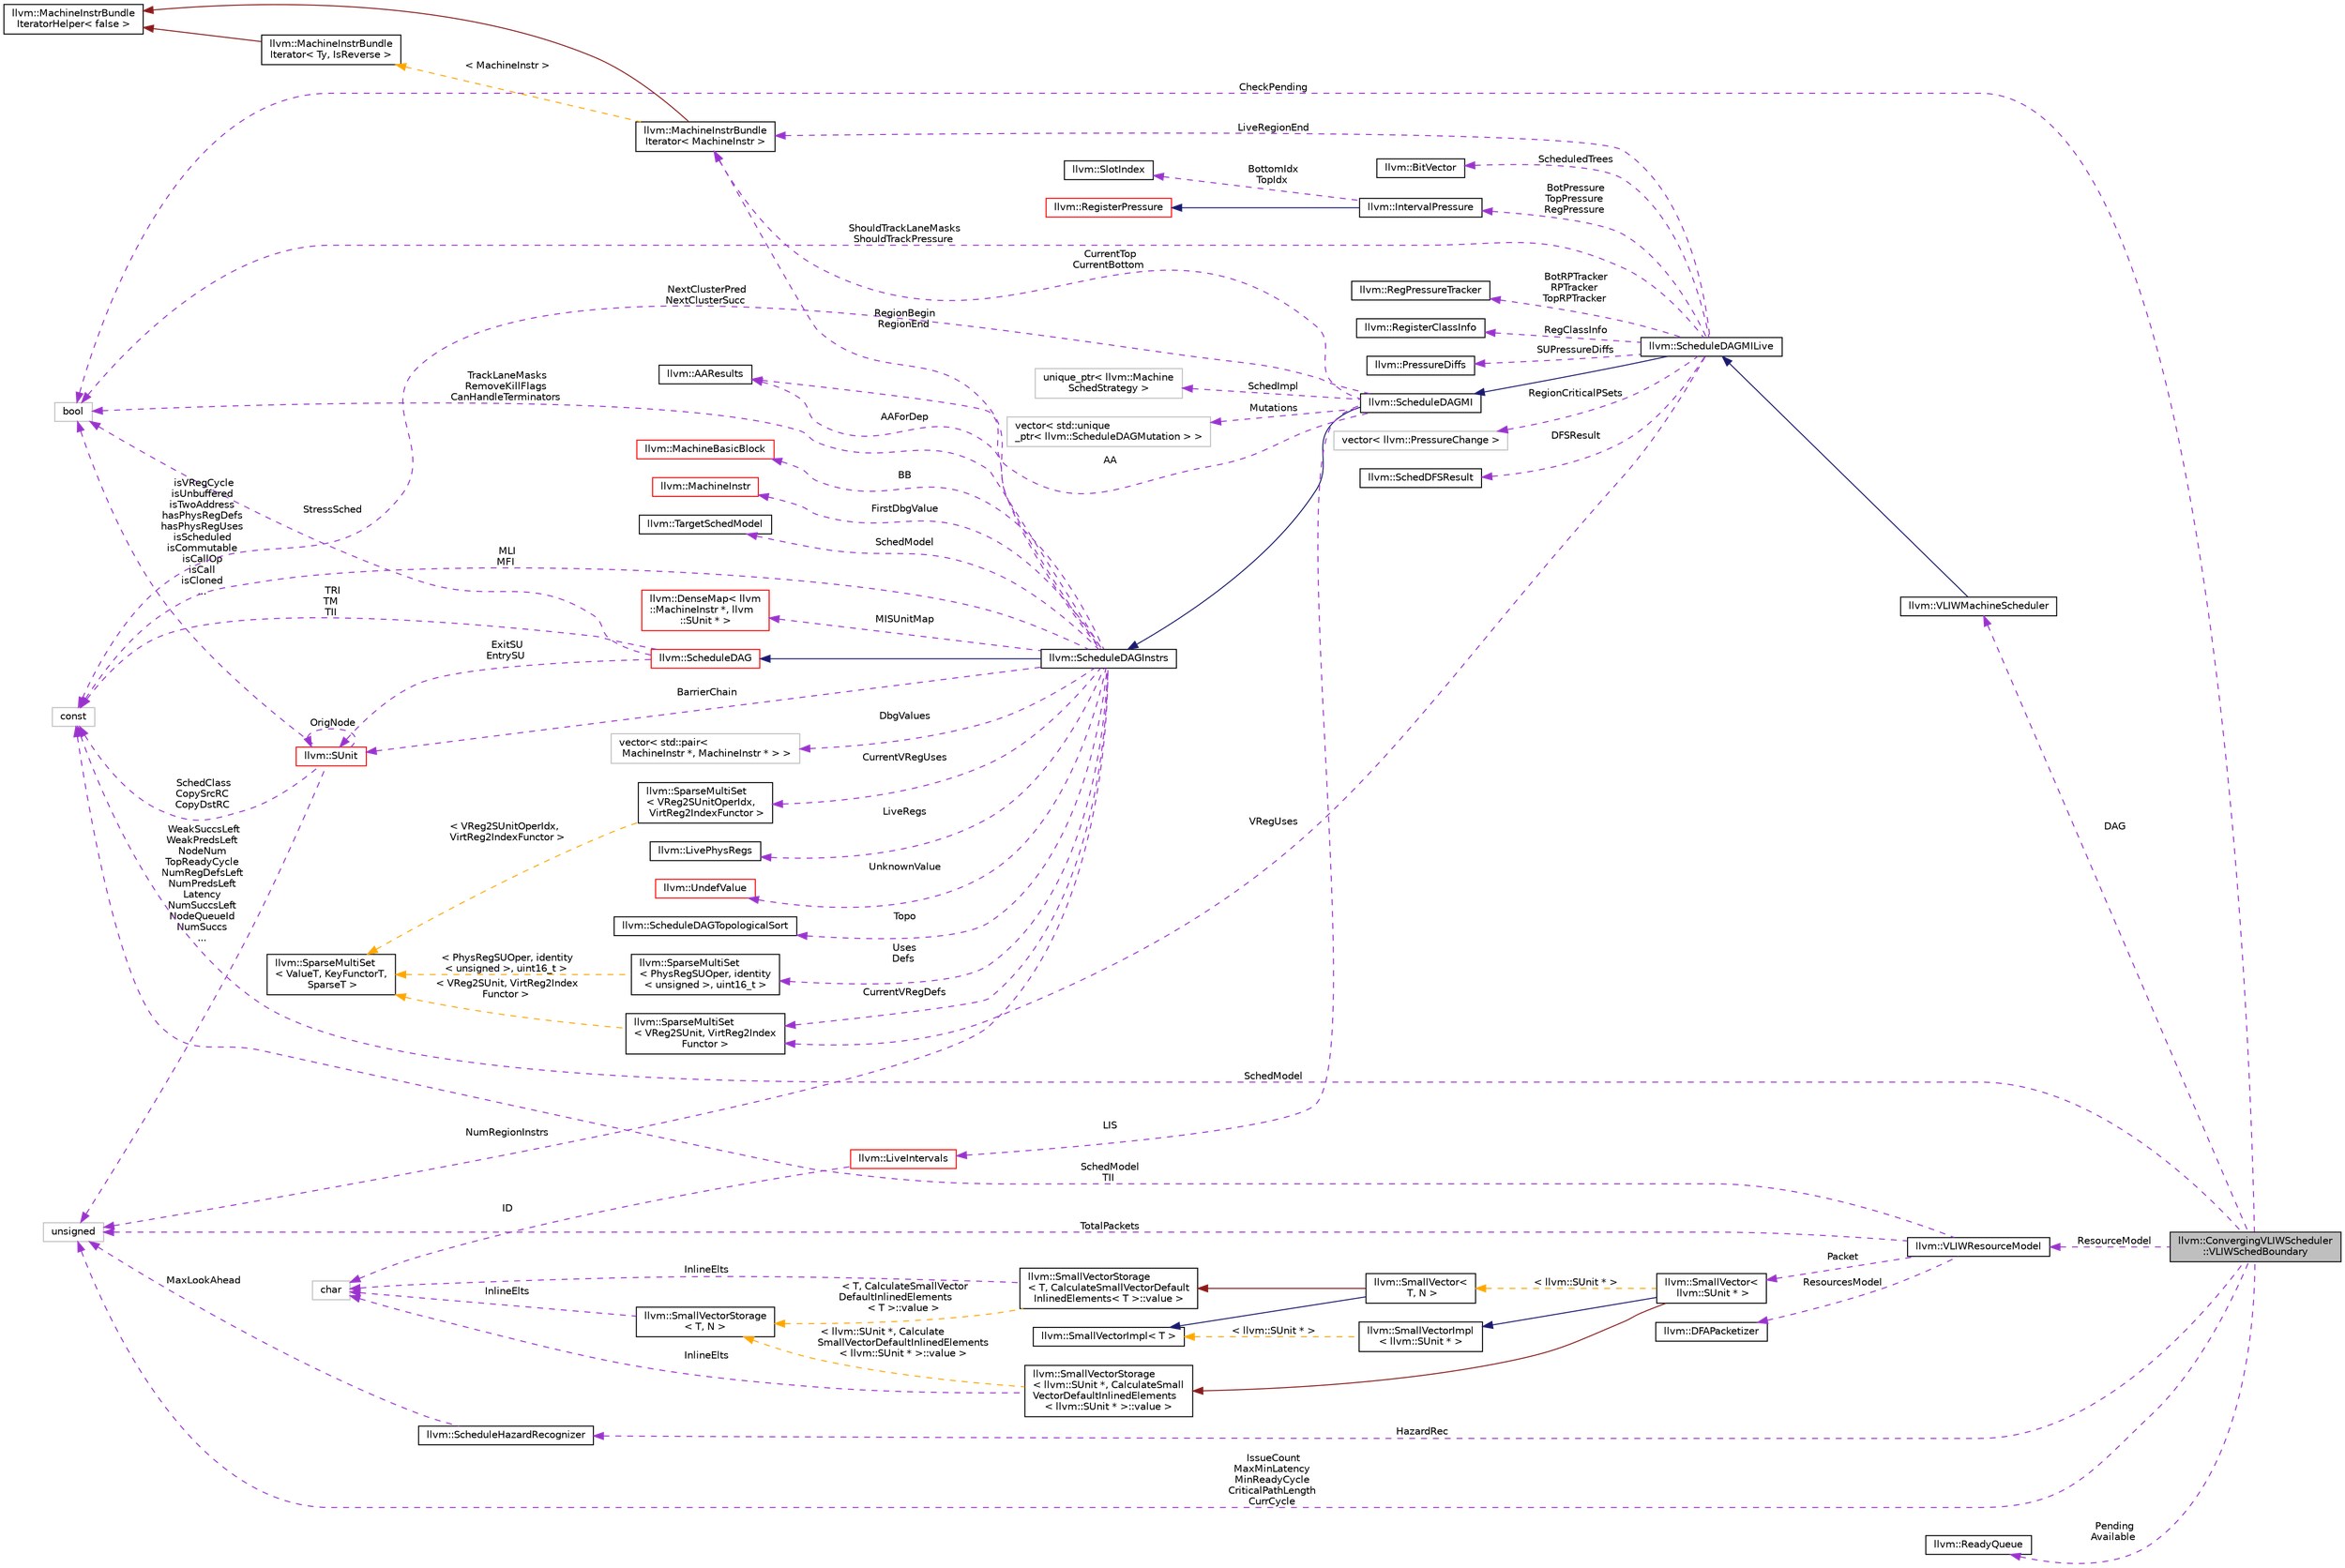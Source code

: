 digraph "llvm::ConvergingVLIWScheduler::VLIWSchedBoundary"
{
 // LATEX_PDF_SIZE
  bgcolor="transparent";
  edge [fontname="Helvetica",fontsize="10",labelfontname="Helvetica",labelfontsize="10"];
  node [fontname="Helvetica",fontsize="10",shape=record];
  rankdir="LR";
  Node1 [label="llvm::ConvergingVLIWScheduler\l::VLIWSchedBoundary",height=0.2,width=0.4,color="black", fillcolor="grey75", style="filled", fontcolor="black",tooltip="Each Scheduling boundary is associated with ready queues."];
  Node2 -> Node1 [dir="back",color="darkorchid3",fontsize="10",style="dashed",label=" DAG" ,fontname="Helvetica"];
  Node2 [label="llvm::VLIWMachineScheduler",height=0.2,width=0.4,color="black",URL="$classllvm_1_1VLIWMachineScheduler.html",tooltip="Extend the standard ScheduleDAGMILive to provide more context and override the top-level schedule() d..."];
  Node3 -> Node2 [dir="back",color="midnightblue",fontsize="10",style="solid",fontname="Helvetica"];
  Node3 [label="llvm::ScheduleDAGMILive",height=0.2,width=0.4,color="black",URL="$classllvm_1_1ScheduleDAGMILive.html",tooltip="ScheduleDAGMILive is an implementation of ScheduleDAGInstrs that schedules machine instructions while..."];
  Node4 -> Node3 [dir="back",color="midnightblue",fontsize="10",style="solid",fontname="Helvetica"];
  Node4 [label="llvm::ScheduleDAGMI",height=0.2,width=0.4,color="black",URL="$classllvm_1_1ScheduleDAGMI.html",tooltip="ScheduleDAGMI is an implementation of ScheduleDAGInstrs that simply schedules machine instructions ac..."];
  Node5 -> Node4 [dir="back",color="midnightblue",fontsize="10",style="solid",fontname="Helvetica"];
  Node5 [label="llvm::ScheduleDAGInstrs",height=0.2,width=0.4,color="black",URL="$classllvm_1_1ScheduleDAGInstrs.html",tooltip="A ScheduleDAG for scheduling lists of MachineInstr."];
  Node6 -> Node5 [dir="back",color="midnightblue",fontsize="10",style="solid",fontname="Helvetica"];
  Node6 [label="llvm::ScheduleDAG",height=0.2,width=0.4,color="red",URL="$classllvm_1_1ScheduleDAG.html",tooltip=" "];
  Node28 -> Node6 [dir="back",color="darkorchid3",fontsize="10",style="dashed",label=" ExitSU\nEntrySU" ,fontname="Helvetica"];
  Node28 [label="llvm::SUnit",height=0.2,width=0.4,color="red",URL="$classllvm_1_1SUnit.html",tooltip="Scheduling unit. This is a node in the scheduling DAG."];
  Node28 -> Node28 [dir="back",color="darkorchid3",fontsize="10",style="dashed",label=" OrigNode" ,fontname="Helvetica"];
  Node22 -> Node28 [dir="back",color="darkorchid3",fontsize="10",style="dashed",label=" isVRegCycle\nisUnbuffered\nisTwoAddress\nhasPhysRegDefs\nhasPhysRegUses\nisScheduled\nisCommutable\nisCallOp\nisCall\nisCloned\n..." ,fontname="Helvetica"];
  Node22 [label="bool",height=0.2,width=0.4,color="grey75",tooltip=" "];
  Node24 -> Node28 [dir="back",color="darkorchid3",fontsize="10",style="dashed",label=" WeakSuccsLeft\nWeakPredsLeft\nNodeNum\nTopReadyCycle\nNumRegDefsLeft\nNumPredsLeft\nLatency\nNumSuccsLeft\nNodeQueueId\nNumSuccs\n..." ,fontname="Helvetica"];
  Node24 [label="unsigned",height=0.2,width=0.4,color="grey75",tooltip=" "];
  Node23 -> Node28 [dir="back",color="darkorchid3",fontsize="10",style="dashed",label=" SchedClass\nCopySrcRC\nCopyDstRC" ,fontname="Helvetica"];
  Node23 [label="const",height=0.2,width=0.4,color="grey75",tooltip=" "];
  Node22 -> Node6 [dir="back",color="darkorchid3",fontsize="10",style="dashed",label=" StressSched" ,fontname="Helvetica"];
  Node23 -> Node6 [dir="back",color="darkorchid3",fontsize="10",style="dashed",label=" TRI\nTM\nTII" ,fontname="Helvetica"];
  Node35 -> Node5 [dir="back",color="darkorchid3",fontsize="10",style="dashed",label=" MISUnitMap" ,fontname="Helvetica"];
  Node35 [label="llvm::DenseMap\< llvm\l::MachineInstr *, llvm\l::SUnit * \>",height=0.2,width=0.4,color="red",URL="$classllvm_1_1DenseMap.html",tooltip=" "];
  Node37 -> Node5 [dir="back",color="darkorchid3",fontsize="10",style="dashed",label=" RegionBegin\nRegionEnd" ,fontname="Helvetica"];
  Node37 [label="llvm::MachineInstrBundle\lIterator\< MachineInstr \>",height=0.2,width=0.4,color="black",URL="$classllvm_1_1MachineInstrBundleIterator.html",tooltip=" "];
  Node38 -> Node37 [dir="back",color="firebrick4",fontsize="10",style="solid",fontname="Helvetica"];
  Node38 [label="llvm::MachineInstrBundle\lIteratorHelper\< false \>",height=0.2,width=0.4,color="black",URL="$structllvm_1_1MachineInstrBundleIteratorHelper_3_01false_01_4.html",tooltip=" "];
  Node39 -> Node37 [dir="back",color="orange",fontsize="10",style="dashed",label=" \< MachineInstr \>" ,fontname="Helvetica"];
  Node39 [label="llvm::MachineInstrBundle\lIterator\< Ty, IsReverse \>",height=0.2,width=0.4,color="black",URL="$classllvm_1_1MachineInstrBundleIterator.html",tooltip="MachineBasicBlock iterator that automatically skips over MIs that are inside bundles (i...."];
  Node38 -> Node39 [dir="back",color="firebrick4",fontsize="10",style="solid",fontname="Helvetica"];
  Node40 -> Node5 [dir="back",color="darkorchid3",fontsize="10",style="dashed",label=" DbgValues" ,fontname="Helvetica"];
  Node40 [label="vector\< std::pair\<\l MachineInstr *, MachineInstr * \> \>",height=0.2,width=0.4,color="grey75",tooltip=" "];
  Node28 -> Node5 [dir="back",color="darkorchid3",fontsize="10",style="dashed",label=" BarrierChain" ,fontname="Helvetica"];
  Node41 -> Node5 [dir="back",color="darkorchid3",fontsize="10",style="dashed",label=" LiveRegs" ,fontname="Helvetica"];
  Node41 [label="llvm::LivePhysRegs",height=0.2,width=0.4,color="black",URL="$classllvm_1_1LivePhysRegs.html",tooltip="A set of physical registers with utility functions to track liveness when walking backward/forward th..."];
  Node42 -> Node5 [dir="back",color="darkorchid3",fontsize="10",style="dashed",label=" UnknownValue" ,fontname="Helvetica"];
  Node42 [label="llvm::UndefValue",height=0.2,width=0.4,color="red",URL="$classllvm_1_1UndefValue.html",tooltip="'undef' values are things that do not have specified contents."];
  Node48 -> Node5 [dir="back",color="darkorchid3",fontsize="10",style="dashed",label=" AAForDep" ,fontname="Helvetica"];
  Node48 [label="llvm::AAResults",height=0.2,width=0.4,color="black",URL="$classllvm_1_1AAResults.html",tooltip=" "];
  Node22 -> Node5 [dir="back",color="darkorchid3",fontsize="10",style="dashed",label=" TrackLaneMasks\nRemoveKillFlags\nCanHandleTerminators" ,fontname="Helvetica"];
  Node49 -> Node5 [dir="back",color="darkorchid3",fontsize="10",style="dashed",label=" Topo" ,fontname="Helvetica"];
  Node49 [label="llvm::ScheduleDAGTopologicalSort",height=0.2,width=0.4,color="black",URL="$classllvm_1_1ScheduleDAGTopologicalSort.html",tooltip="This class can compute a topological ordering for SUnits and provides methods for dynamically updatin..."];
  Node50 -> Node5 [dir="back",color="darkorchid3",fontsize="10",style="dashed",label=" Uses\nDefs" ,fontname="Helvetica"];
  Node50 [label="llvm::SparseMultiSet\l\< PhysRegSUOper, identity\l\< unsigned \>, uint16_t \>",height=0.2,width=0.4,color="black",URL="$classllvm_1_1SparseMultiSet.html",tooltip=" "];
  Node51 -> Node50 [dir="back",color="orange",fontsize="10",style="dashed",label=" \< PhysRegSUOper, identity\l\< unsigned \>, uint16_t \>" ,fontname="Helvetica"];
  Node51 [label="llvm::SparseMultiSet\l\< ValueT, KeyFunctorT,\l SparseT \>",height=0.2,width=0.4,color="black",URL="$classllvm_1_1SparseMultiSet.html",tooltip="Fast multiset implementation for objects that can be identified by small unsigned keys."];
  Node52 -> Node5 [dir="back",color="darkorchid3",fontsize="10",style="dashed",label=" BB" ,fontname="Helvetica"];
  Node52 [label="llvm::MachineBasicBlock",height=0.2,width=0.4,color="red",URL="$classllvm_1_1MachineBasicBlock.html",tooltip=" "];
  Node66 -> Node5 [dir="back",color="darkorchid3",fontsize="10",style="dashed",label=" FirstDbgValue" ,fontname="Helvetica"];
  Node66 [label="llvm::MachineInstr",height=0.2,width=0.4,color="red",URL="$classllvm_1_1MachineInstr.html",tooltip="Representation of each machine instruction."];
  Node71 -> Node5 [dir="back",color="darkorchid3",fontsize="10",style="dashed",label=" CurrentVRegDefs" ,fontname="Helvetica"];
  Node71 [label="llvm::SparseMultiSet\l\< VReg2SUnit, VirtReg2Index\lFunctor \>",height=0.2,width=0.4,color="black",URL="$classllvm_1_1SparseMultiSet.html",tooltip=" "];
  Node51 -> Node71 [dir="back",color="orange",fontsize="10",style="dashed",label=" \< VReg2SUnit, VirtReg2Index\lFunctor \>" ,fontname="Helvetica"];
  Node24 -> Node5 [dir="back",color="darkorchid3",fontsize="10",style="dashed",label=" NumRegionInstrs" ,fontname="Helvetica"];
  Node72 -> Node5 [dir="back",color="darkorchid3",fontsize="10",style="dashed",label=" SchedModel" ,fontname="Helvetica"];
  Node72 [label="llvm::TargetSchedModel",height=0.2,width=0.4,color="black",URL="$classllvm_1_1TargetSchedModel.html",tooltip="Provide an instruction scheduling machine model to CodeGen passes."];
  Node23 -> Node5 [dir="back",color="darkorchid3",fontsize="10",style="dashed",label=" MLI\nMFI" ,fontname="Helvetica"];
  Node73 -> Node5 [dir="back",color="darkorchid3",fontsize="10",style="dashed",label=" CurrentVRegUses" ,fontname="Helvetica"];
  Node73 [label="llvm::SparseMultiSet\l\< VReg2SUnitOperIdx,\l VirtReg2IndexFunctor \>",height=0.2,width=0.4,color="black",URL="$classllvm_1_1SparseMultiSet.html",tooltip=" "];
  Node51 -> Node73 [dir="back",color="orange",fontsize="10",style="dashed",label=" \< VReg2SUnitOperIdx,\l VirtReg2IndexFunctor \>" ,fontname="Helvetica"];
  Node37 -> Node4 [dir="back",color="darkorchid3",fontsize="10",style="dashed",label=" CurrentTop\nCurrentBottom" ,fontname="Helvetica"];
  Node48 -> Node4 [dir="back",color="darkorchid3",fontsize="10",style="dashed",label=" AA" ,fontname="Helvetica"];
  Node74 -> Node4 [dir="back",color="darkorchid3",fontsize="10",style="dashed",label=" Mutations" ,fontname="Helvetica"];
  Node74 [label="vector\< std::unique\l_ptr\< llvm::ScheduleDAGMutation \> \>",height=0.2,width=0.4,color="grey75",tooltip=" "];
  Node75 -> Node4 [dir="back",color="darkorchid3",fontsize="10",style="dashed",label=" LIS" ,fontname="Helvetica"];
  Node75 [label="llvm::LiveIntervals",height=0.2,width=0.4,color="red",URL="$classllvm_1_1LiveIntervals.html",tooltip=" "];
  Node12 -> Node75 [dir="back",color="darkorchid3",fontsize="10",style="dashed",label=" ID" ,fontname="Helvetica"];
  Node12 [label="char",height=0.2,width=0.4,color="grey75",tooltip=" "];
  Node23 -> Node4 [dir="back",color="darkorchid3",fontsize="10",style="dashed",label=" NextClusterPred\nNextClusterSucc" ,fontname="Helvetica"];
  Node79 -> Node4 [dir="back",color="darkorchid3",fontsize="10",style="dashed",label=" SchedImpl" ,fontname="Helvetica"];
  Node79 [label="unique_ptr\< llvm::Machine\lSchedStrategy \>",height=0.2,width=0.4,color="grey75",tooltip=" "];
  Node80 -> Node3 [dir="back",color="darkorchid3",fontsize="10",style="dashed",label=" BotPressure\nTopPressure\nRegPressure" ,fontname="Helvetica"];
  Node80 [label="llvm::IntervalPressure",height=0.2,width=0.4,color="black",URL="$structllvm_1_1IntervalPressure.html",tooltip="RegisterPressure computed within a region of instructions delimited by TopIdx and BottomIdx."];
  Node81 -> Node80 [dir="back",color="midnightblue",fontsize="10",style="solid",fontname="Helvetica"];
  Node81 [label="llvm::RegisterPressure",height=0.2,width=0.4,color="red",URL="$structllvm_1_1RegisterPressure.html",tooltip="Base class for register pressure results."];
  Node86 -> Node80 [dir="back",color="darkorchid3",fontsize="10",style="dashed",label=" BottomIdx\nTopIdx" ,fontname="Helvetica"];
  Node86 [label="llvm::SlotIndex",height=0.2,width=0.4,color="black",URL="$classllvm_1_1SlotIndex.html",tooltip="SlotIndex - An opaque wrapper around machine indexes."];
  Node87 -> Node3 [dir="back",color="darkorchid3",fontsize="10",style="dashed",label=" BotRPTracker\nRPTracker\nTopRPTracker" ,fontname="Helvetica"];
  Node87 [label="llvm::RegPressureTracker",height=0.2,width=0.4,color="black",URL="$classllvm_1_1RegPressureTracker.html",tooltip="Track the current register pressure at some position in the instruction stream, and remember the high..."];
  Node37 -> Node3 [dir="back",color="darkorchid3",fontsize="10",style="dashed",label=" LiveRegionEnd" ,fontname="Helvetica"];
  Node88 -> Node3 [dir="back",color="darkorchid3",fontsize="10",style="dashed",label=" RegClassInfo" ,fontname="Helvetica"];
  Node88 [label="llvm::RegisterClassInfo",height=0.2,width=0.4,color="black",URL="$classllvm_1_1RegisterClassInfo.html",tooltip=" "];
  Node89 -> Node3 [dir="back",color="darkorchid3",fontsize="10",style="dashed",label=" SUPressureDiffs" ,fontname="Helvetica"];
  Node89 [label="llvm::PressureDiffs",height=0.2,width=0.4,color="black",URL="$classllvm_1_1PressureDiffs.html",tooltip="Array of PressureDiffs."];
  Node22 -> Node3 [dir="back",color="darkorchid3",fontsize="10",style="dashed",label=" ShouldTrackLaneMasks\nShouldTrackPressure" ,fontname="Helvetica"];
  Node90 -> Node3 [dir="back",color="darkorchid3",fontsize="10",style="dashed",label=" RegionCriticalPSets" ,fontname="Helvetica"];
  Node90 [label="vector\< llvm::PressureChange \>",height=0.2,width=0.4,color="grey75",tooltip=" "];
  Node71 -> Node3 [dir="back",color="darkorchid3",fontsize="10",style="dashed",label=" VRegUses" ,fontname="Helvetica"];
  Node91 -> Node3 [dir="back",color="darkorchid3",fontsize="10",style="dashed",label=" DFSResult" ,fontname="Helvetica"];
  Node91 [label="llvm::SchedDFSResult",height=0.2,width=0.4,color="black",URL="$classllvm_1_1SchedDFSResult.html",tooltip="Compute the values of each DAG node for various metrics during DFS."];
  Node92 -> Node3 [dir="back",color="darkorchid3",fontsize="10",style="dashed",label=" ScheduledTrees" ,fontname="Helvetica"];
  Node92 [label="llvm::BitVector",height=0.2,width=0.4,color="black",URL="$classllvm_1_1BitVector.html",tooltip=" "];
  Node93 -> Node1 [dir="back",color="darkorchid3",fontsize="10",style="dashed",label=" ResourceModel" ,fontname="Helvetica"];
  Node93 [label="llvm::VLIWResourceModel",height=0.2,width=0.4,color="black",URL="$classllvm_1_1VLIWResourceModel.html",tooltip=" "];
  Node94 -> Node93 [dir="back",color="darkorchid3",fontsize="10",style="dashed",label=" Packet" ,fontname="Helvetica"];
  Node94 [label="llvm::SmallVector\<\l llvm::SUnit * \>",height=0.2,width=0.4,color="black",URL="$classllvm_1_1SmallVector.html",tooltip=" "];
  Node95 -> Node94 [dir="back",color="midnightblue",fontsize="10",style="solid",fontname="Helvetica"];
  Node95 [label="llvm::SmallVectorImpl\l\< llvm::SUnit * \>",height=0.2,width=0.4,color="black",URL="$classllvm_1_1SmallVectorImpl.html",tooltip=" "];
  Node10 -> Node95 [dir="back",color="orange",fontsize="10",style="dashed",label=" \< llvm::SUnit * \>" ,fontname="Helvetica"];
  Node10 [label="llvm::SmallVectorImpl\< T \>",height=0.2,width=0.4,color="black",URL="$classllvm_1_1SmallVectorImpl.html",tooltip="This class consists of common code factored out of the SmallVector class to reduce code duplication b..."];
  Node96 -> Node94 [dir="back",color="firebrick4",fontsize="10",style="solid",fontname="Helvetica"];
  Node96 [label="llvm::SmallVectorStorage\l\< llvm::SUnit *, CalculateSmall\lVectorDefaultInlinedElements\l\< llvm::SUnit * \>::value \>",height=0.2,width=0.4,color="black",URL="$structllvm_1_1SmallVectorStorage.html",tooltip=" "];
  Node12 -> Node96 [dir="back",color="darkorchid3",fontsize="10",style="dashed",label=" InlineElts" ,fontname="Helvetica"];
  Node13 -> Node96 [dir="back",color="orange",fontsize="10",style="dashed",label=" \< llvm::SUnit *, Calculate\lSmallVectorDefaultInlinedElements\l\< llvm::SUnit * \>::value \>" ,fontname="Helvetica"];
  Node13 [label="llvm::SmallVectorStorage\l\< T, N \>",height=0.2,width=0.4,color="black",URL="$structllvm_1_1SmallVectorStorage.html",tooltip="Storage for the SmallVector elements."];
  Node12 -> Node13 [dir="back",color="darkorchid3",fontsize="10",style="dashed",label=" InlineElts" ,fontname="Helvetica"];
  Node14 -> Node94 [dir="back",color="orange",fontsize="10",style="dashed",label=" \< llvm::SUnit * \>" ,fontname="Helvetica"];
  Node14 [label="llvm::SmallVector\<\l T, N \>",height=0.2,width=0.4,color="black",URL="$classllvm_1_1SmallVector.html",tooltip="This is a 'vector' (really, a variable-sized array), optimized for the case when the array is small."];
  Node10 -> Node14 [dir="back",color="midnightblue",fontsize="10",style="solid",fontname="Helvetica"];
  Node15 -> Node14 [dir="back",color="firebrick4",fontsize="10",style="solid",fontname="Helvetica"];
  Node15 [label="llvm::SmallVectorStorage\l\< T, CalculateSmallVectorDefault\lInlinedElements\< T \>::value \>",height=0.2,width=0.4,color="black",URL="$structllvm_1_1SmallVectorStorage.html",tooltip=" "];
  Node12 -> Node15 [dir="back",color="darkorchid3",fontsize="10",style="dashed",label=" InlineElts" ,fontname="Helvetica"];
  Node13 -> Node15 [dir="back",color="orange",fontsize="10",style="dashed",label=" \< T, CalculateSmallVector\lDefaultInlinedElements\l\< T \>::value \>" ,fontname="Helvetica"];
  Node24 -> Node93 [dir="back",color="darkorchid3",fontsize="10",style="dashed",label=" TotalPackets" ,fontname="Helvetica"];
  Node23 -> Node93 [dir="back",color="darkorchid3",fontsize="10",style="dashed",label=" SchedModel\nTII" ,fontname="Helvetica"];
  Node97 -> Node93 [dir="back",color="darkorchid3",fontsize="10",style="dashed",label=" ResourcesModel" ,fontname="Helvetica"];
  Node97 [label="llvm::DFAPacketizer",height=0.2,width=0.4,color="black",URL="$classllvm_1_1DFAPacketizer.html",tooltip=" "];
  Node98 -> Node1 [dir="back",color="darkorchid3",fontsize="10",style="dashed",label=" HazardRec" ,fontname="Helvetica"];
  Node98 [label="llvm::ScheduleHazardRecognizer",height=0.2,width=0.4,color="black",URL="$classllvm_1_1ScheduleHazardRecognizer.html",tooltip="HazardRecognizer - This determines whether or not an instruction can be issued this cycle,..."];
  Node24 -> Node98 [dir="back",color="darkorchid3",fontsize="10",style="dashed",label=" MaxLookAhead" ,fontname="Helvetica"];
  Node22 -> Node1 [dir="back",color="darkorchid3",fontsize="10",style="dashed",label=" CheckPending" ,fontname="Helvetica"];
  Node24 -> Node1 [dir="back",color="darkorchid3",fontsize="10",style="dashed",label=" IssueCount\nMaxMinLatency\nMinReadyCycle\nCriticalPathLength\nCurrCycle" ,fontname="Helvetica"];
  Node23 -> Node1 [dir="back",color="darkorchid3",fontsize="10",style="dashed",label=" SchedModel" ,fontname="Helvetica"];
  Node99 -> Node1 [dir="back",color="darkorchid3",fontsize="10",style="dashed",label=" Pending\nAvailable" ,fontname="Helvetica"];
  Node99 [label="llvm::ReadyQueue",height=0.2,width=0.4,color="black",URL="$classllvm_1_1ReadyQueue.html",tooltip="Helpers for implementing custom MachineSchedStrategy classes."];
}
